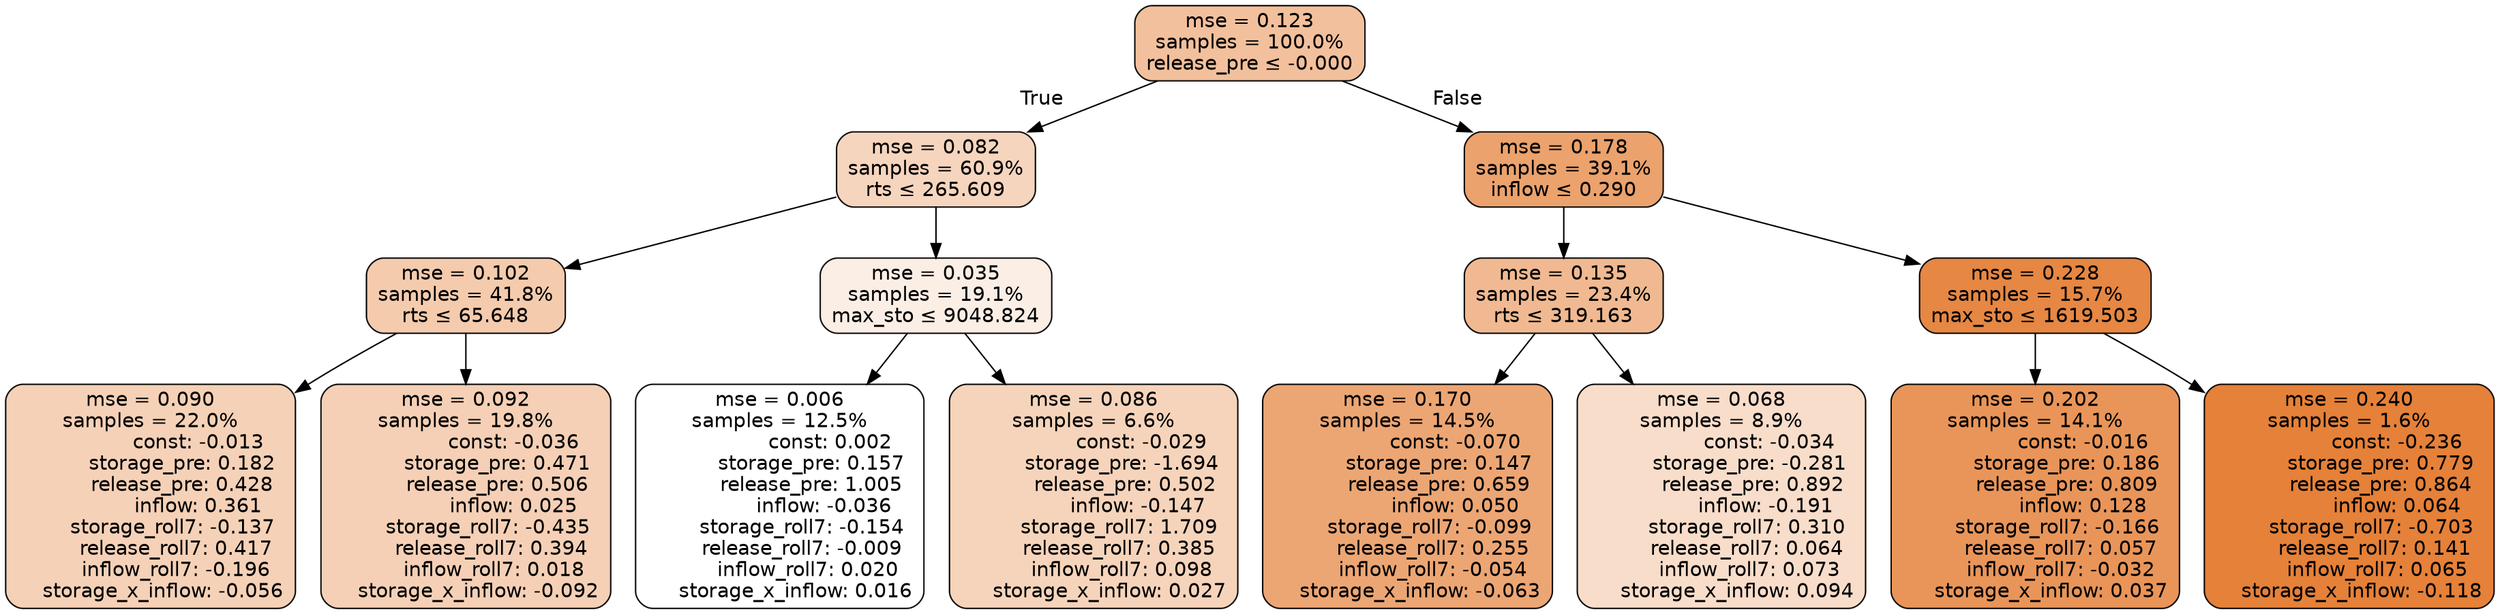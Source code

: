 digraph tree {
bgcolor="transparent"
node [shape=rectangle, style="filled, rounded", color="black", fontname=helvetica] ;
edge [fontname=helvetica] ;
	"0" [label="mse = 0.123
samples = 100.0%
release_pre &le; -0.000", fillcolor="#f2c09c"]
	"1" [label="mse = 0.082
samples = 60.9%
rts &le; 265.609", fillcolor="#f6d5be"]
	"2" [label="mse = 0.102
samples = 41.8%
rts &le; 65.648", fillcolor="#f4cbad"]
	"3" [label="mse = 0.090
samples = 22.0%
               const: -0.013
          storage_pre: 0.182
          release_pre: 0.428
               inflow: 0.361
       storage_roll7: -0.137
        release_roll7: 0.417
        inflow_roll7: -0.196
    storage_x_inflow: -0.056", fillcolor="#f5d1b7"]
	"4" [label="mse = 0.092
samples = 19.8%
               const: -0.036
          storage_pre: 0.471
          release_pre: 0.506
               inflow: 0.025
       storage_roll7: -0.435
        release_roll7: 0.394
         inflow_roll7: 0.018
    storage_x_inflow: -0.092", fillcolor="#f5d0b6"]
	"5" [label="mse = 0.035
samples = 19.1%
max_sto &le; 9048.824", fillcolor="#fbeee5"]
	"6" [label="mse = 0.006
samples = 12.5%
                const: 0.002
          storage_pre: 0.157
          release_pre: 1.005
              inflow: -0.036
       storage_roll7: -0.154
       release_roll7: -0.009
         inflow_roll7: 0.020
     storage_x_inflow: 0.016", fillcolor="#ffffff"]
	"7" [label="mse = 0.086
samples = 6.6%
               const: -0.029
         storage_pre: -1.694
          release_pre: 0.502
              inflow: -0.147
        storage_roll7: 1.709
        release_roll7: 0.385
         inflow_roll7: 0.098
     storage_x_inflow: 0.027", fillcolor="#f6d4bb"]
	"8" [label="mse = 0.178
samples = 39.1%
inflow &le; 0.290", fillcolor="#eba26d"]
	"9" [label="mse = 0.135
samples = 23.4%
rts &le; 319.163", fillcolor="#f0b991"]
	"10" [label="mse = 0.170
samples = 14.5%
               const: -0.070
          storage_pre: 0.147
          release_pre: 0.659
               inflow: 0.050
       storage_roll7: -0.099
        release_roll7: 0.255
        inflow_roll7: -0.054
    storage_x_inflow: -0.063", fillcolor="#eca674"]
	"11" [label="mse = 0.068
samples = 8.9%
               const: -0.034
         storage_pre: -0.281
          release_pre: 0.892
              inflow: -0.191
        storage_roll7: 0.310
        release_roll7: 0.064
         inflow_roll7: 0.073
     storage_x_inflow: 0.094", fillcolor="#f8ddca"]
	"12" [label="mse = 0.228
samples = 15.7%
max_sto &le; 1619.503", fillcolor="#e68743"]
	"13" [label="mse = 0.202
samples = 14.1%
               const: -0.016
          storage_pre: 0.186
          release_pre: 0.809
               inflow: 0.128
       storage_roll7: -0.166
        release_roll7: 0.057
        inflow_roll7: -0.032
     storage_x_inflow: 0.037", fillcolor="#e99559"]
	"14" [label="mse = 0.240
samples = 1.6%
               const: -0.236
          storage_pre: 0.779
          release_pre: 0.864
               inflow: 0.064
       storage_roll7: -0.703
        release_roll7: 0.141
         inflow_roll7: 0.065
    storage_x_inflow: -0.118", fillcolor="#e58139"]

	"0" -> "1" [labeldistance=2.5, labelangle=45, headlabel="True"]
	"1" -> "2"
	"2" -> "3"
	"2" -> "4"
	"1" -> "5"
	"5" -> "6"
	"5" -> "7"
	"0" -> "8" [labeldistance=2.5, labelangle=-45, headlabel="False"]
	"8" -> "9"
	"9" -> "10"
	"9" -> "11"
	"8" -> "12"
	"12" -> "13"
	"12" -> "14"
}